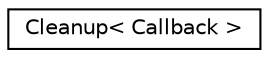 digraph "Graphical Class Hierarchy"
{
 // LATEX_PDF_SIZE
  edge [fontname="Helvetica",fontsize="10",labelfontname="Helvetica",labelfontsize="10"];
  node [fontname="Helvetica",fontsize="10",shape=record];
  rankdir="LR";
  Node0 [label="Cleanup\< Callback \>",height=0.2,width=0.4,color="black", fillcolor="white", style="filled",URL="$classabsl_1_1_cleanup.html",tooltip=" "];
}
